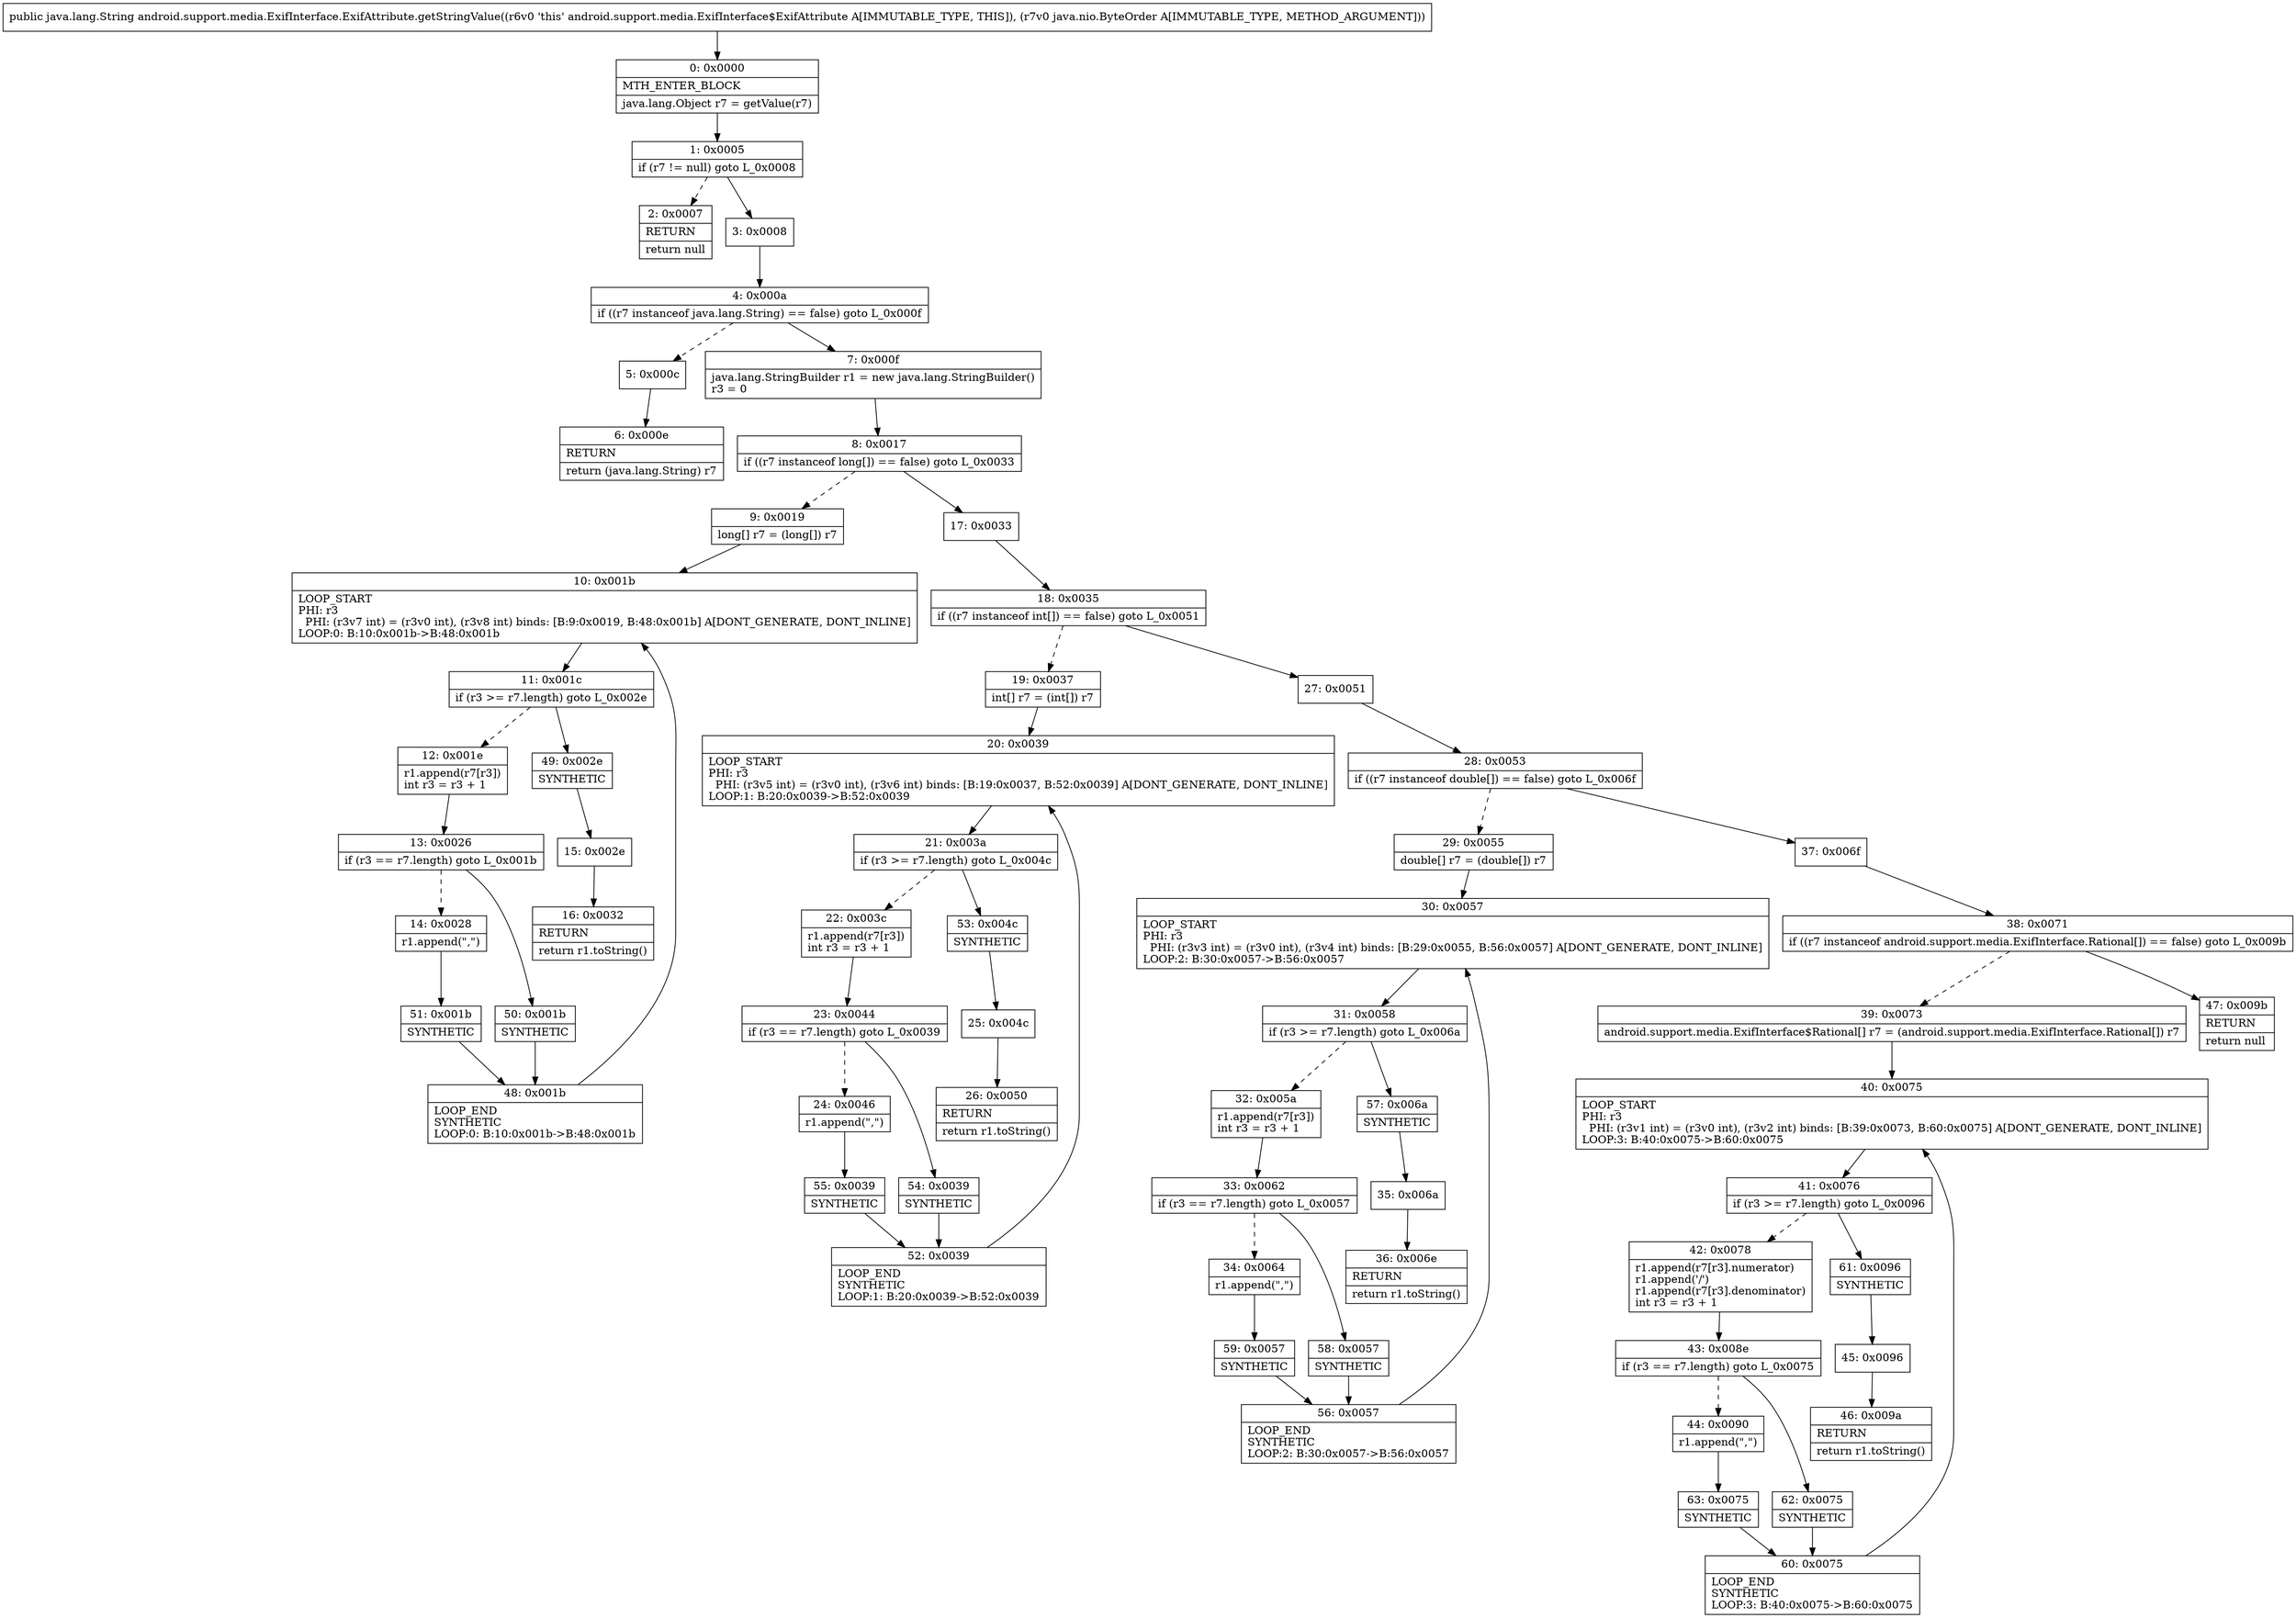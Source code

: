 digraph "CFG forandroid.support.media.ExifInterface.ExifAttribute.getStringValue(Ljava\/nio\/ByteOrder;)Ljava\/lang\/String;" {
Node_0 [shape=record,label="{0\:\ 0x0000|MTH_ENTER_BLOCK\l|java.lang.Object r7 = getValue(r7)\l}"];
Node_1 [shape=record,label="{1\:\ 0x0005|if (r7 != null) goto L_0x0008\l}"];
Node_2 [shape=record,label="{2\:\ 0x0007|RETURN\l|return null\l}"];
Node_3 [shape=record,label="{3\:\ 0x0008}"];
Node_4 [shape=record,label="{4\:\ 0x000a|if ((r7 instanceof java.lang.String) == false) goto L_0x000f\l}"];
Node_5 [shape=record,label="{5\:\ 0x000c}"];
Node_6 [shape=record,label="{6\:\ 0x000e|RETURN\l|return (java.lang.String) r7\l}"];
Node_7 [shape=record,label="{7\:\ 0x000f|java.lang.StringBuilder r1 = new java.lang.StringBuilder()\lr3 = 0\l}"];
Node_8 [shape=record,label="{8\:\ 0x0017|if ((r7 instanceof long[]) == false) goto L_0x0033\l}"];
Node_9 [shape=record,label="{9\:\ 0x0019|long[] r7 = (long[]) r7\l}"];
Node_10 [shape=record,label="{10\:\ 0x001b|LOOP_START\lPHI: r3 \l  PHI: (r3v7 int) = (r3v0 int), (r3v8 int) binds: [B:9:0x0019, B:48:0x001b] A[DONT_GENERATE, DONT_INLINE]\lLOOP:0: B:10:0x001b\-\>B:48:0x001b\l}"];
Node_11 [shape=record,label="{11\:\ 0x001c|if (r3 \>= r7.length) goto L_0x002e\l}"];
Node_12 [shape=record,label="{12\:\ 0x001e|r1.append(r7[r3])\lint r3 = r3 + 1\l}"];
Node_13 [shape=record,label="{13\:\ 0x0026|if (r3 == r7.length) goto L_0x001b\l}"];
Node_14 [shape=record,label="{14\:\ 0x0028|r1.append(\",\")\l}"];
Node_15 [shape=record,label="{15\:\ 0x002e}"];
Node_16 [shape=record,label="{16\:\ 0x0032|RETURN\l|return r1.toString()\l}"];
Node_17 [shape=record,label="{17\:\ 0x0033}"];
Node_18 [shape=record,label="{18\:\ 0x0035|if ((r7 instanceof int[]) == false) goto L_0x0051\l}"];
Node_19 [shape=record,label="{19\:\ 0x0037|int[] r7 = (int[]) r7\l}"];
Node_20 [shape=record,label="{20\:\ 0x0039|LOOP_START\lPHI: r3 \l  PHI: (r3v5 int) = (r3v0 int), (r3v6 int) binds: [B:19:0x0037, B:52:0x0039] A[DONT_GENERATE, DONT_INLINE]\lLOOP:1: B:20:0x0039\-\>B:52:0x0039\l}"];
Node_21 [shape=record,label="{21\:\ 0x003a|if (r3 \>= r7.length) goto L_0x004c\l}"];
Node_22 [shape=record,label="{22\:\ 0x003c|r1.append(r7[r3])\lint r3 = r3 + 1\l}"];
Node_23 [shape=record,label="{23\:\ 0x0044|if (r3 == r7.length) goto L_0x0039\l}"];
Node_24 [shape=record,label="{24\:\ 0x0046|r1.append(\",\")\l}"];
Node_25 [shape=record,label="{25\:\ 0x004c}"];
Node_26 [shape=record,label="{26\:\ 0x0050|RETURN\l|return r1.toString()\l}"];
Node_27 [shape=record,label="{27\:\ 0x0051}"];
Node_28 [shape=record,label="{28\:\ 0x0053|if ((r7 instanceof double[]) == false) goto L_0x006f\l}"];
Node_29 [shape=record,label="{29\:\ 0x0055|double[] r7 = (double[]) r7\l}"];
Node_30 [shape=record,label="{30\:\ 0x0057|LOOP_START\lPHI: r3 \l  PHI: (r3v3 int) = (r3v0 int), (r3v4 int) binds: [B:29:0x0055, B:56:0x0057] A[DONT_GENERATE, DONT_INLINE]\lLOOP:2: B:30:0x0057\-\>B:56:0x0057\l}"];
Node_31 [shape=record,label="{31\:\ 0x0058|if (r3 \>= r7.length) goto L_0x006a\l}"];
Node_32 [shape=record,label="{32\:\ 0x005a|r1.append(r7[r3])\lint r3 = r3 + 1\l}"];
Node_33 [shape=record,label="{33\:\ 0x0062|if (r3 == r7.length) goto L_0x0057\l}"];
Node_34 [shape=record,label="{34\:\ 0x0064|r1.append(\",\")\l}"];
Node_35 [shape=record,label="{35\:\ 0x006a}"];
Node_36 [shape=record,label="{36\:\ 0x006e|RETURN\l|return r1.toString()\l}"];
Node_37 [shape=record,label="{37\:\ 0x006f}"];
Node_38 [shape=record,label="{38\:\ 0x0071|if ((r7 instanceof android.support.media.ExifInterface.Rational[]) == false) goto L_0x009b\l}"];
Node_39 [shape=record,label="{39\:\ 0x0073|android.support.media.ExifInterface$Rational[] r7 = (android.support.media.ExifInterface.Rational[]) r7\l}"];
Node_40 [shape=record,label="{40\:\ 0x0075|LOOP_START\lPHI: r3 \l  PHI: (r3v1 int) = (r3v0 int), (r3v2 int) binds: [B:39:0x0073, B:60:0x0075] A[DONT_GENERATE, DONT_INLINE]\lLOOP:3: B:40:0x0075\-\>B:60:0x0075\l}"];
Node_41 [shape=record,label="{41\:\ 0x0076|if (r3 \>= r7.length) goto L_0x0096\l}"];
Node_42 [shape=record,label="{42\:\ 0x0078|r1.append(r7[r3].numerator)\lr1.append('\/')\lr1.append(r7[r3].denominator)\lint r3 = r3 + 1\l}"];
Node_43 [shape=record,label="{43\:\ 0x008e|if (r3 == r7.length) goto L_0x0075\l}"];
Node_44 [shape=record,label="{44\:\ 0x0090|r1.append(\",\")\l}"];
Node_45 [shape=record,label="{45\:\ 0x0096}"];
Node_46 [shape=record,label="{46\:\ 0x009a|RETURN\l|return r1.toString()\l}"];
Node_47 [shape=record,label="{47\:\ 0x009b|RETURN\l|return null\l}"];
Node_48 [shape=record,label="{48\:\ 0x001b|LOOP_END\lSYNTHETIC\lLOOP:0: B:10:0x001b\-\>B:48:0x001b\l}"];
Node_49 [shape=record,label="{49\:\ 0x002e|SYNTHETIC\l}"];
Node_50 [shape=record,label="{50\:\ 0x001b|SYNTHETIC\l}"];
Node_51 [shape=record,label="{51\:\ 0x001b|SYNTHETIC\l}"];
Node_52 [shape=record,label="{52\:\ 0x0039|LOOP_END\lSYNTHETIC\lLOOP:1: B:20:0x0039\-\>B:52:0x0039\l}"];
Node_53 [shape=record,label="{53\:\ 0x004c|SYNTHETIC\l}"];
Node_54 [shape=record,label="{54\:\ 0x0039|SYNTHETIC\l}"];
Node_55 [shape=record,label="{55\:\ 0x0039|SYNTHETIC\l}"];
Node_56 [shape=record,label="{56\:\ 0x0057|LOOP_END\lSYNTHETIC\lLOOP:2: B:30:0x0057\-\>B:56:0x0057\l}"];
Node_57 [shape=record,label="{57\:\ 0x006a|SYNTHETIC\l}"];
Node_58 [shape=record,label="{58\:\ 0x0057|SYNTHETIC\l}"];
Node_59 [shape=record,label="{59\:\ 0x0057|SYNTHETIC\l}"];
Node_60 [shape=record,label="{60\:\ 0x0075|LOOP_END\lSYNTHETIC\lLOOP:3: B:40:0x0075\-\>B:60:0x0075\l}"];
Node_61 [shape=record,label="{61\:\ 0x0096|SYNTHETIC\l}"];
Node_62 [shape=record,label="{62\:\ 0x0075|SYNTHETIC\l}"];
Node_63 [shape=record,label="{63\:\ 0x0075|SYNTHETIC\l}"];
MethodNode[shape=record,label="{public java.lang.String android.support.media.ExifInterface.ExifAttribute.getStringValue((r6v0 'this' android.support.media.ExifInterface$ExifAttribute A[IMMUTABLE_TYPE, THIS]), (r7v0 java.nio.ByteOrder A[IMMUTABLE_TYPE, METHOD_ARGUMENT])) }"];
MethodNode -> Node_0;
Node_0 -> Node_1;
Node_1 -> Node_2[style=dashed];
Node_1 -> Node_3;
Node_3 -> Node_4;
Node_4 -> Node_5[style=dashed];
Node_4 -> Node_7;
Node_5 -> Node_6;
Node_7 -> Node_8;
Node_8 -> Node_9[style=dashed];
Node_8 -> Node_17;
Node_9 -> Node_10;
Node_10 -> Node_11;
Node_11 -> Node_12[style=dashed];
Node_11 -> Node_49;
Node_12 -> Node_13;
Node_13 -> Node_14[style=dashed];
Node_13 -> Node_50;
Node_14 -> Node_51;
Node_15 -> Node_16;
Node_17 -> Node_18;
Node_18 -> Node_19[style=dashed];
Node_18 -> Node_27;
Node_19 -> Node_20;
Node_20 -> Node_21;
Node_21 -> Node_22[style=dashed];
Node_21 -> Node_53;
Node_22 -> Node_23;
Node_23 -> Node_24[style=dashed];
Node_23 -> Node_54;
Node_24 -> Node_55;
Node_25 -> Node_26;
Node_27 -> Node_28;
Node_28 -> Node_29[style=dashed];
Node_28 -> Node_37;
Node_29 -> Node_30;
Node_30 -> Node_31;
Node_31 -> Node_32[style=dashed];
Node_31 -> Node_57;
Node_32 -> Node_33;
Node_33 -> Node_34[style=dashed];
Node_33 -> Node_58;
Node_34 -> Node_59;
Node_35 -> Node_36;
Node_37 -> Node_38;
Node_38 -> Node_39[style=dashed];
Node_38 -> Node_47;
Node_39 -> Node_40;
Node_40 -> Node_41;
Node_41 -> Node_42[style=dashed];
Node_41 -> Node_61;
Node_42 -> Node_43;
Node_43 -> Node_44[style=dashed];
Node_43 -> Node_62;
Node_44 -> Node_63;
Node_45 -> Node_46;
Node_48 -> Node_10;
Node_49 -> Node_15;
Node_50 -> Node_48;
Node_51 -> Node_48;
Node_52 -> Node_20;
Node_53 -> Node_25;
Node_54 -> Node_52;
Node_55 -> Node_52;
Node_56 -> Node_30;
Node_57 -> Node_35;
Node_58 -> Node_56;
Node_59 -> Node_56;
Node_60 -> Node_40;
Node_61 -> Node_45;
Node_62 -> Node_60;
Node_63 -> Node_60;
}

